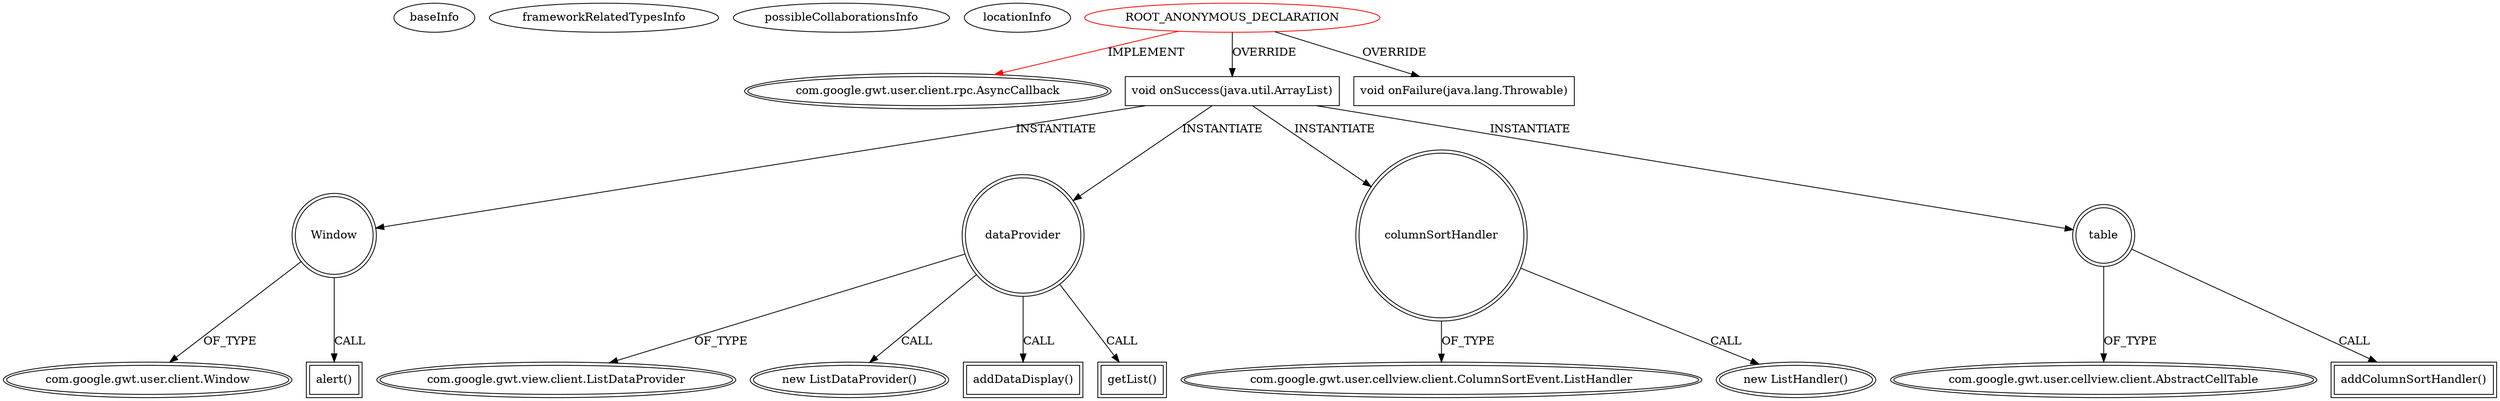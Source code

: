 digraph {
baseInfo[graphId=205,category="extension_graph",isAnonymous=true,possibleRelation=false]
frameworkRelatedTypesInfo[0="com.google.gwt.user.client.rpc.AsyncCallback"]
possibleCollaborationsInfo[]
locationInfo[projectName="MainMain-ChatCafeine",filePath="/MainMain-ChatCafeine/ChatCafeine-master/ChatCafeine/src/sources/client/vue/administration/AdminPanel.java",contextSignature="com.google.gwt.user.client.ui.Widget creerListeSallePanel()",graphId="205"]
0[label="ROOT_ANONYMOUS_DECLARATION",vertexType="ROOT_ANONYMOUS_DECLARATION",isFrameworkType=false,color=red]
1[label="com.google.gwt.user.client.rpc.AsyncCallback",vertexType="FRAMEWORK_INTERFACE_TYPE",isFrameworkType=true,peripheries=2]
2[label="void onSuccess(java.util.ArrayList)",vertexType="OVERRIDING_METHOD_DECLARATION",isFrameworkType=false,shape=box]
3[label="Window",vertexType="VARIABLE_EXPRESION",isFrameworkType=true,peripheries=2,shape=circle]
5[label="com.google.gwt.user.client.Window",vertexType="FRAMEWORK_CLASS_TYPE",isFrameworkType=true,peripheries=2]
4[label="alert()",vertexType="INSIDE_CALL",isFrameworkType=true,peripheries=2,shape=box]
7[label="dataProvider",vertexType="VARIABLE_EXPRESION",isFrameworkType=true,peripheries=2,shape=circle]
8[label="com.google.gwt.view.client.ListDataProvider",vertexType="FRAMEWORK_CLASS_TYPE",isFrameworkType=true,peripheries=2]
6[label="new ListDataProvider()",vertexType="CONSTRUCTOR_CALL",isFrameworkType=true,peripheries=2]
10[label="addDataDisplay()",vertexType="INSIDE_CALL",isFrameworkType=true,peripheries=2,shape=box]
12[label="getList()",vertexType="INSIDE_CALL",isFrameworkType=true,peripheries=2,shape=box]
14[label="columnSortHandler",vertexType="VARIABLE_EXPRESION",isFrameworkType=true,peripheries=2,shape=circle]
15[label="com.google.gwt.user.cellview.client.ColumnSortEvent.ListHandler",vertexType="FRAMEWORK_CLASS_TYPE",isFrameworkType=true,peripheries=2]
13[label="new ListHandler()",vertexType="CONSTRUCTOR_CALL",isFrameworkType=true,peripheries=2]
16[label="table",vertexType="VARIABLE_EXPRESION",isFrameworkType=true,peripheries=2,shape=circle]
18[label="com.google.gwt.user.cellview.client.AbstractCellTable",vertexType="FRAMEWORK_CLASS_TYPE",isFrameworkType=true,peripheries=2]
17[label="addColumnSortHandler()",vertexType="INSIDE_CALL",isFrameworkType=true,peripheries=2,shape=box]
19[label="void onFailure(java.lang.Throwable)",vertexType="OVERRIDING_METHOD_DECLARATION",isFrameworkType=false,shape=box]
0->1[label="IMPLEMENT",color=red]
0->2[label="OVERRIDE"]
2->3[label="INSTANTIATE"]
3->5[label="OF_TYPE"]
3->4[label="CALL"]
2->7[label="INSTANTIATE"]
7->8[label="OF_TYPE"]
7->6[label="CALL"]
7->10[label="CALL"]
7->12[label="CALL"]
2->14[label="INSTANTIATE"]
14->15[label="OF_TYPE"]
14->13[label="CALL"]
2->16[label="INSTANTIATE"]
16->18[label="OF_TYPE"]
16->17[label="CALL"]
0->19[label="OVERRIDE"]
}
